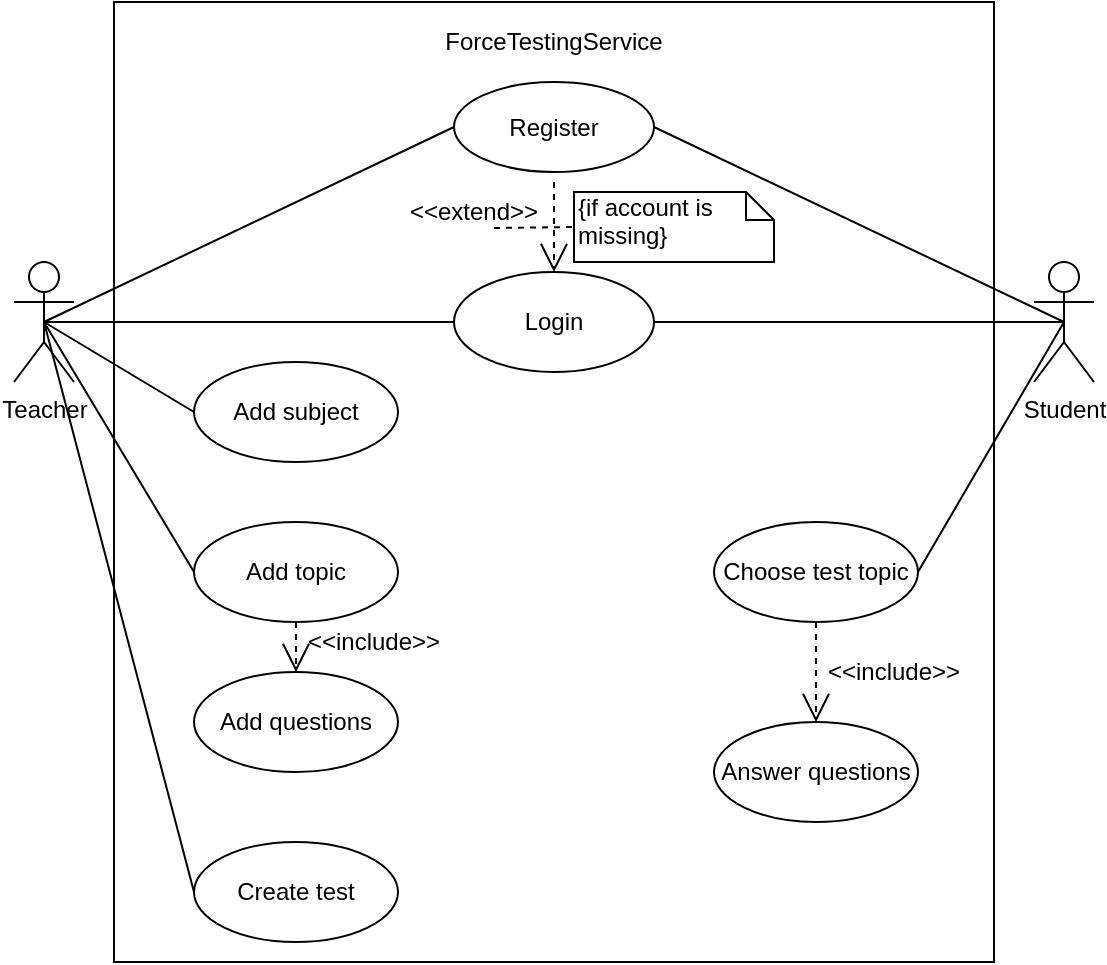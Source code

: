 <mxfile version="14.4.3" type="device"><diagram id="WnKEd8yLh4BQTwh8H27S" name="Page-1"><mxGraphModel dx="981" dy="567" grid="1" gridSize="10" guides="1" tooltips="1" connect="1" arrows="1" fold="1" page="1" pageScale="1" pageWidth="850" pageHeight="1100" math="0" shadow="0"><root><mxCell id="0"/><mxCell id="1" parent="0"/><mxCell id="TnYtSHkUj1T4zmo535LK-117" value="" style="rounded=0;whiteSpace=wrap;html=1;fillColor=none;" parent="1" vertex="1"><mxGeometry x="80" y="100" width="440" height="480" as="geometry"/></mxCell><mxCell id="TnYtSHkUj1T4zmo535LK-64" value="Teacher" style="shape=umlActor;verticalLabelPosition=bottom;verticalAlign=top;html=1;" parent="1" vertex="1"><mxGeometry x="30" y="230" width="30" height="60" as="geometry"/></mxCell><mxCell id="TnYtSHkUj1T4zmo535LK-65" value="Student" style="shape=umlActor;verticalLabelPosition=bottom;verticalAlign=top;html=1;" parent="1" vertex="1"><mxGeometry x="540" y="230" width="30" height="60" as="geometry"/></mxCell><mxCell id="TnYtSHkUj1T4zmo535LK-90" value="" style="endArrow=none;html=1;entryX=0;entryY=0.5;entryDx=0;entryDy=0;exitX=0.5;exitY=0.5;exitDx=0;exitDy=0;exitPerimeter=0;" parent="1" source="TnYtSHkUj1T4zmo535LK-64" target="TnYtSHkUj1T4zmo535LK-148" edge="1"><mxGeometry width="50" height="50" relative="1" as="geometry"><mxPoint x="100" y="230" as="sourcePoint"/><mxPoint x="220" y="70.0" as="targetPoint"/><Array as="points"/></mxGeometry></mxCell><mxCell id="TnYtSHkUj1T4zmo535LK-130" value="Add subject" style="ellipse;whiteSpace=wrap;html=1;" parent="1" vertex="1"><mxGeometry x="120" y="280" width="102" height="50" as="geometry"/></mxCell><mxCell id="TnYtSHkUj1T4zmo535LK-133" value="Add topic" style="ellipse;whiteSpace=wrap;html=1;" parent="1" vertex="1"><mxGeometry x="120" y="360" width="102" height="50" as="geometry"/></mxCell><mxCell id="TnYtSHkUj1T4zmo535LK-134" value="Create test" style="ellipse;whiteSpace=wrap;html=1;" parent="1" vertex="1"><mxGeometry x="120" y="520" width="102" height="50" as="geometry"/></mxCell><mxCell id="TnYtSHkUj1T4zmo535LK-135" value="" style="endArrow=open;dashed=1;endFill=0;endSize=12;html=1;entryX=0.5;entryY=0;entryDx=0;entryDy=0;exitX=0.5;exitY=1;exitDx=0;exitDy=0;" parent="1" source="TnYtSHkUj1T4zmo535LK-133" target="TnYtSHkUj1T4zmo535LK-137" edge="1"><mxGeometry width="160" relative="1" as="geometry"><mxPoint x="180" y="540" as="sourcePoint"/><mxPoint x="293" y="505" as="targetPoint"/></mxGeometry></mxCell><mxCell id="TnYtSHkUj1T4zmo535LK-136" value="&amp;lt;&amp;lt;include&amp;gt;&amp;gt;" style="text;html=1;align=center;verticalAlign=middle;whiteSpace=wrap;rounded=0;" parent="1" vertex="1"><mxGeometry x="190" y="410" width="40" height="20" as="geometry"/></mxCell><mxCell id="TnYtSHkUj1T4zmo535LK-137" value="Add questions" style="ellipse;whiteSpace=wrap;html=1;" parent="1" vertex="1"><mxGeometry x="120" y="435" width="102" height="50" as="geometry"/></mxCell><mxCell id="TnYtSHkUj1T4zmo535LK-147" value="Login" style="ellipse;whiteSpace=wrap;html=1;" parent="1" vertex="1"><mxGeometry x="250" y="235" width="100" height="50" as="geometry"/></mxCell><mxCell id="TnYtSHkUj1T4zmo535LK-148" value="Register" style="ellipse;whiteSpace=wrap;html=1;" parent="1" vertex="1"><mxGeometry x="250" y="140" width="100" height="45" as="geometry"/></mxCell><mxCell id="TnYtSHkUj1T4zmo535LK-149" value="" style="endArrow=open;dashed=1;endFill=0;endSize=12;html=1;" parent="1" target="TnYtSHkUj1T4zmo535LK-147" edge="1"><mxGeometry width="160" relative="1" as="geometry"><mxPoint x="300" y="190" as="sourcePoint"/><mxPoint x="460" y="65" as="targetPoint"/></mxGeometry></mxCell><mxCell id="TnYtSHkUj1T4zmo535LK-150" value="&amp;lt;&amp;lt;extend&amp;gt;&amp;gt;" style="text;html=1;align=center;verticalAlign=middle;whiteSpace=wrap;rounded=0;" parent="1" vertex="1"><mxGeometry x="240" y="195" width="40" height="20" as="geometry"/></mxCell><mxCell id="TnYtSHkUj1T4zmo535LK-151" value="&lt;span style=&quot;text-align: center&quot;&gt;{if account is missing}&lt;/span&gt;" style="shape=note;whiteSpace=wrap;html=1;size=14;verticalAlign=top;align=left;spacingTop=-6;" parent="1" vertex="1"><mxGeometry x="310" y="195" width="100" height="35" as="geometry"/></mxCell><mxCell id="TnYtSHkUj1T4zmo535LK-152" value="" style="endArrow=none;dashed=1;html=1;entryX=0;entryY=0.5;entryDx=0;entryDy=0;entryPerimeter=0;" parent="1" target="TnYtSHkUj1T4zmo535LK-151" edge="1"><mxGeometry width="50" height="50" relative="1" as="geometry"><mxPoint x="270" y="213" as="sourcePoint"/><mxPoint x="330" y="105" as="targetPoint"/></mxGeometry></mxCell><mxCell id="TnYtSHkUj1T4zmo535LK-153" value="" style="endArrow=none;html=1;entryX=0.5;entryY=0.5;entryDx=0;entryDy=0;entryPerimeter=0;exitX=1;exitY=0.5;exitDx=0;exitDy=0;" parent="1" source="TnYtSHkUj1T4zmo535LK-157" target="TnYtSHkUj1T4zmo535LK-65" edge="1"><mxGeometry width="50" height="50" relative="1" as="geometry"><mxPoint x="118" y="80" as="sourcePoint"/><mxPoint x="230" y="80.0" as="targetPoint"/><Array as="points"/></mxGeometry></mxCell><mxCell id="TnYtSHkUj1T4zmo535LK-154" value="" style="endArrow=none;html=1;entryX=0.5;entryY=0.5;entryDx=0;entryDy=0;entryPerimeter=0;exitX=1;exitY=0.5;exitDx=0;exitDy=0;" parent="1" source="TnYtSHkUj1T4zmo535LK-147" target="TnYtSHkUj1T4zmo535LK-65" edge="1"><mxGeometry width="50" height="50" relative="1" as="geometry"><mxPoint x="300" y="320" as="sourcePoint"/><mxPoint x="412" y="320.0" as="targetPoint"/><Array as="points"/></mxGeometry></mxCell><mxCell id="TnYtSHkUj1T4zmo535LK-155" value="" style="endArrow=none;html=1;entryX=0;entryY=0.5;entryDx=0;entryDy=0;exitX=0.5;exitY=0.5;exitDx=0;exitDy=0;exitPerimeter=0;" parent="1" source="TnYtSHkUj1T4zmo535LK-64" target="TnYtSHkUj1T4zmo535LK-147" edge="1"><mxGeometry width="50" height="50" relative="1" as="geometry"><mxPoint x="138" y="100" as="sourcePoint"/><mxPoint x="250" y="100.0" as="targetPoint"/><Array as="points"/></mxGeometry></mxCell><mxCell id="TnYtSHkUj1T4zmo535LK-156" value="" style="endArrow=none;html=1;entryX=0.5;entryY=0.5;entryDx=0;entryDy=0;entryPerimeter=0;exitX=1;exitY=0.5;exitDx=0;exitDy=0;" parent="1" source="TnYtSHkUj1T4zmo535LK-148" target="TnYtSHkUj1T4zmo535LK-65" edge="1"><mxGeometry width="50" height="50" relative="1" as="geometry"><mxPoint x="350" y="270" as="sourcePoint"/><mxPoint x="462" y="270.0" as="targetPoint"/><Array as="points"/></mxGeometry></mxCell><mxCell id="TnYtSHkUj1T4zmo535LK-157" value="Choose test topic" style="ellipse;whiteSpace=wrap;html=1;" parent="1" vertex="1"><mxGeometry x="380" y="360" width="102" height="50" as="geometry"/></mxCell><mxCell id="TnYtSHkUj1T4zmo535LK-158" value="" style="endArrow=open;dashed=1;endFill=0;endSize=12;html=1;exitX=0.5;exitY=1;exitDx=0;exitDy=0;entryX=0.5;entryY=0;entryDx=0;entryDy=0;" parent="1" source="TnYtSHkUj1T4zmo535LK-157" target="TnYtSHkUj1T4zmo535LK-160" edge="1"><mxGeometry width="160" relative="1" as="geometry"><mxPoint x="572.0" y="353" as="sourcePoint"/><mxPoint x="371" y="420" as="targetPoint"/></mxGeometry></mxCell><mxCell id="TnYtSHkUj1T4zmo535LK-159" value="&amp;lt;&amp;lt;include&amp;gt;&amp;gt;" style="text;html=1;align=center;verticalAlign=middle;whiteSpace=wrap;rounded=0;" parent="1" vertex="1"><mxGeometry x="450" y="425" width="40" height="20" as="geometry"/></mxCell><mxCell id="TnYtSHkUj1T4zmo535LK-160" value="Answer questions" style="ellipse;whiteSpace=wrap;html=1;" parent="1" vertex="1"><mxGeometry x="380" y="460" width="102" height="50" as="geometry"/></mxCell><mxCell id="TnYtSHkUj1T4zmo535LK-161" value="" style="endArrow=none;html=1;entryX=0;entryY=0.5;entryDx=0;entryDy=0;exitX=0.5;exitY=0.5;exitDx=0;exitDy=0;exitPerimeter=0;" parent="1" source="TnYtSHkUj1T4zmo535LK-64" target="TnYtSHkUj1T4zmo535LK-134" edge="1"><mxGeometry width="50" height="50" relative="1" as="geometry"><mxPoint x="50" y="260" as="sourcePoint"/><mxPoint x="120" y="419.66" as="targetPoint"/><Array as="points"/></mxGeometry></mxCell><mxCell id="TnYtSHkUj1T4zmo535LK-162" value="" style="endArrow=none;html=1;entryX=0;entryY=0.5;entryDx=0;entryDy=0;exitX=0.5;exitY=0.5;exitDx=0;exitDy=0;exitPerimeter=0;" parent="1" source="TnYtSHkUj1T4zmo535LK-64" target="TnYtSHkUj1T4zmo535LK-130" edge="1"><mxGeometry width="50" height="50" relative="1" as="geometry"><mxPoint x="138" y="100" as="sourcePoint"/><mxPoint x="250" y="100.0" as="targetPoint"/><Array as="points"/></mxGeometry></mxCell><mxCell id="TnYtSHkUj1T4zmo535LK-163" value="ForceTestingService" style="text;html=1;strokeColor=none;fillColor=none;align=center;verticalAlign=middle;whiteSpace=wrap;rounded=0;" parent="1" vertex="1"><mxGeometry x="240" y="110" width="120" height="20" as="geometry"/></mxCell><mxCell id="Sz8pKmSEExZQjy6nFa0i-1" value="" style="endArrow=none;html=1;exitX=0.5;exitY=0.5;exitDx=0;exitDy=0;exitPerimeter=0;entryX=0;entryY=0.5;entryDx=0;entryDy=0;" parent="1" source="TnYtSHkUj1T4zmo535LK-64" target="TnYtSHkUj1T4zmo535LK-133" edge="1"><mxGeometry width="50" height="50" relative="1" as="geometry"><mxPoint x="55" y="270.0" as="sourcePoint"/><mxPoint x="120" y="385" as="targetPoint"/><Array as="points"/></mxGeometry></mxCell></root></mxGraphModel></diagram></mxfile>
